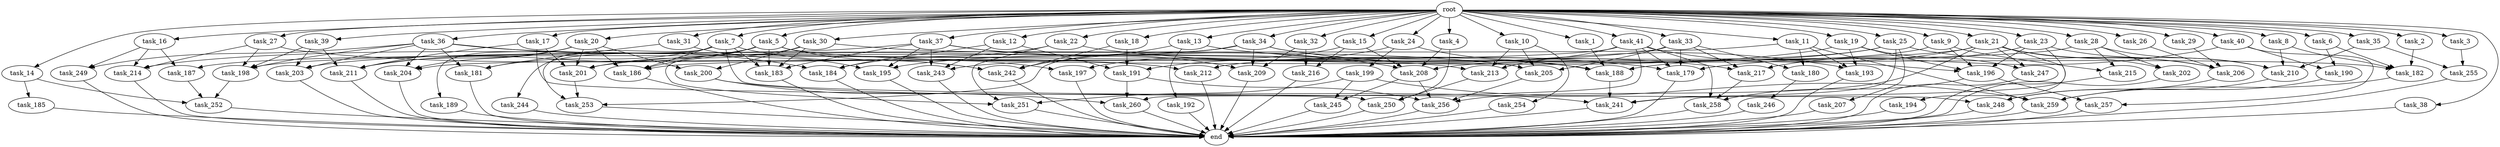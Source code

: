digraph G {
  task_8 [size="102.400000"];
  task_252 [size="32641751449.600002"];
  task_189 [size="7730941132.800000"];
  task_17 [size="102.400000"];
  task_204 [size="108233175859.200012"];
  task_242 [size="80745385164.800003"];
  task_35 [size="102.400000"];
  task_26 [size="102.400000"];
  task_15 [size="102.400000"];
  task_251 [size="80745385164.800003"];
  task_209 [size="185542587187.200012"];
  task_211 [size="78168404787.199997"];
  task_255 [size="140874927308.800018"];
  task_206 [size="213889371340.800018"];
  task_33 [size="102.400000"];
  task_186 [size="67860483276.800003"];
  task_205 [size="99643241267.200012"];
  task_241 [size="221620312473.600006"];
  task_13 [size="102.400000"];
  task_22 [size="102.400000"];
  task_208 [size="132284992716.800003"];
  task_5 [size="102.400000"];
  task_36 [size="102.400000"];
  task_200 [size="38654705664.000000"];
  task_201 [size="124554051584.000000"];
  task_6 [size="102.400000"];
  task_184 [size="197568495616.000000"];
  task_25 [size="102.400000"];
  task_30 [size="102.400000"];
  task_216 [size="127990025420.800003"];
  task_3 [size="102.400000"];
  task_179 [size="163208757248.000000"];
  task_187 [size="73014444032.000000"];
  task_188 [size="142592914227.200012"];
  task_254 [size="13743895347.200001"];
  task_183 [size="83322365542.400009"];
  task_193 [size="130567005798.400009"];
  task_41 [size="102.400000"];
  task_16 [size="102.400000"];
  task_191 [size="182965606809.600006"];
  task_260 [size="103938208563.200012"];
  task_214 [size="197568495616.000000"];
  task_27 [size="102.400000"];
  task_253 [size="171798691840.000000"];
  task_202 [size="24910810316.800003"];
  root [size="0.000000"];
  task_182 [size="118541097369.600006"];
  task_258 [size="48103633715.200005"];
  task_245 [size="85899345920.000000"];
  task_12 [size="102.400000"];
  task_21 [size="102.400000"];
  task_18 [size="102.400000"];
  task_180 [size="68719476736.000000"];
  task_31 [size="102.400000"];
  task_244 [size="30923764531.200001"];
  task_9 [size="102.400000"];
  task_192 [size="7730941132.800000"];
  task_28 [size="102.400000"];
  task_250 [size="179529632972.800018"];
  task_217 [size="182965606809.600006"];
  task_29 [size="102.400000"];
  task_185 [size="7730941132.800000"];
  task_34 [size="102.400000"];
  task_39 [size="102.400000"];
  task_10 [size="102.400000"];
  task_212 [size="97066260889.600006"];
  task_181 [size="155477816115.200012"];
  task_247 [size="34359738368.000000"];
  task_194 [size="3435973836.800000"];
  task_2 [size="102.400000"];
  end [size="0.000000"];
  task_215 [size="42949672960.000000"];
  task_7 [size="102.400000"];
  task_197 [size="49821620633.600006"];
  task_38 [size="102.400000"];
  task_213 [size="114246130073.600006"];
  task_14 [size="102.400000"];
  task_210 [size="170939698380.800018"];
  task_24 [size="102.400000"];
  task_198 [size="133143986176.000000"];
  task_195 [size="123695058124.800003"];
  task_243 [size="154618822656.000000"];
  task_257 [size="73014444032.000000"];
  task_19 [size="102.400000"];
  task_32 [size="102.400000"];
  task_196 [size="125413045043.200012"];
  task_4 [size="102.400000"];
  task_40 [size="102.400000"];
  task_207 [size="54975581388.800003"];
  task_259 [size="135720966553.600006"];
  task_23 [size="102.400000"];
  task_37 [size="102.400000"];
  task_256 [size="69578470195.199997"];
  task_1 [size="102.400000"];
  task_190 [size="155477816115.200012"];
  task_249 [size="139156940390.399994"];
  task_20 [size="102.400000"];
  task_246 [size="42090679500.800003"];
  task_203 [size="91053306675.200012"];
  task_199 [size="54975581388.800003"];
  task_11 [size="102.400000"];
  task_248 [size="55834574848.000000"];

  task_8 -> task_182 [size="209715200.000000"];
  task_8 -> task_210 [size="209715200.000000"];
  task_252 -> end [size="1.000000"];
  task_189 -> end [size="1.000000"];
  task_17 -> task_201 [size="536870912.000000"];
  task_17 -> task_250 [size="536870912.000000"];
  task_17 -> task_211 [size="536870912.000000"];
  task_204 -> end [size="1.000000"];
  task_242 -> end [size="1.000000"];
  task_35 -> task_255 [size="838860800.000000"];
  task_35 -> task_210 [size="838860800.000000"];
  task_26 -> task_206 [size="679477248.000000"];
  task_15 -> task_208 [size="411041792.000000"];
  task_15 -> task_197 [size="411041792.000000"];
  task_15 -> task_216 [size="411041792.000000"];
  task_251 -> end [size="1.000000"];
  task_209 -> end [size="1.000000"];
  task_211 -> end [size="1.000000"];
  task_255 -> end [size="1.000000"];
  task_206 -> task_248 [size="33554432.000000"];
  task_33 -> task_205 [size="536870912.000000"];
  task_33 -> task_180 [size="536870912.000000"];
  task_33 -> task_179 [size="536870912.000000"];
  task_33 -> task_243 [size="536870912.000000"];
  task_33 -> task_217 [size="536870912.000000"];
  task_186 -> end [size="1.000000"];
  task_205 -> task_256 [size="75497472.000000"];
  task_241 -> end [size="1.000000"];
  task_13 -> task_242 [size="75497472.000000"];
  task_13 -> task_179 [size="75497472.000000"];
  task_13 -> task_192 [size="75497472.000000"];
  task_22 -> task_188 [size="411041792.000000"];
  task_22 -> task_251 [size="411041792.000000"];
  task_22 -> task_184 [size="411041792.000000"];
  task_208 -> task_245 [size="536870912.000000"];
  task_208 -> task_256 [size="536870912.000000"];
  task_5 -> task_251 [size="75497472.000000"];
  task_5 -> task_182 [size="75497472.000000"];
  task_5 -> task_183 [size="75497472.000000"];
  task_5 -> task_197 [size="75497472.000000"];
  task_5 -> task_211 [size="75497472.000000"];
  task_5 -> task_186 [size="75497472.000000"];
  task_36 -> task_249 [size="679477248.000000"];
  task_36 -> task_203 [size="679477248.000000"];
  task_36 -> task_181 [size="679477248.000000"];
  task_36 -> task_184 [size="679477248.000000"];
  task_36 -> task_204 [size="679477248.000000"];
  task_36 -> task_198 [size="679477248.000000"];
  task_36 -> task_213 [size="679477248.000000"];
  task_200 -> task_260 [size="679477248.000000"];
  task_200 -> task_241 [size="679477248.000000"];
  task_201 -> task_253 [size="536870912.000000"];
  task_6 -> task_190 [size="838860800.000000"];
  task_6 -> task_182 [size="838860800.000000"];
  task_184 -> end [size="1.000000"];
  task_25 -> task_241 [size="536870912.000000"];
  task_25 -> task_207 [size="536870912.000000"];
  task_25 -> task_206 [size="536870912.000000"];
  task_25 -> task_195 [size="536870912.000000"];
  task_25 -> task_212 [size="536870912.000000"];
  task_30 -> task_201 [size="301989888.000000"];
  task_30 -> task_183 [size="301989888.000000"];
  task_30 -> task_205 [size="301989888.000000"];
  task_30 -> task_200 [size="301989888.000000"];
  task_216 -> end [size="1.000000"];
  task_3 -> task_255 [size="536870912.000000"];
  task_179 -> end [size="1.000000"];
  task_187 -> task_252 [size="33554432.000000"];
  task_188 -> task_241 [size="536870912.000000"];
  task_254 -> end [size="1.000000"];
  task_183 -> end [size="1.000000"];
  task_193 -> end [size="1.000000"];
  task_41 -> task_179 [size="301989888.000000"];
  task_41 -> task_258 [size="301989888.000000"];
  task_41 -> task_196 [size="301989888.000000"];
  task_41 -> task_260 [size="301989888.000000"];
  task_41 -> task_204 [size="301989888.000000"];
  task_41 -> task_213 [size="301989888.000000"];
  task_16 -> task_249 [size="679477248.000000"];
  task_16 -> task_214 [size="679477248.000000"];
  task_16 -> task_187 [size="679477248.000000"];
  task_191 -> task_260 [size="33554432.000000"];
  task_191 -> task_256 [size="33554432.000000"];
  task_260 -> end [size="1.000000"];
  task_214 -> end [size="1.000000"];
  task_27 -> task_198 [size="411041792.000000"];
  task_27 -> task_214 [size="411041792.000000"];
  task_27 -> task_212 [size="411041792.000000"];
  task_253 -> end [size="1.000000"];
  task_202 -> end [size="1.000000"];
  root -> task_8 [size="1.000000"];
  root -> task_14 [size="1.000000"];
  root -> task_24 [size="1.000000"];
  root -> task_13 [size="1.000000"];
  root -> task_33 [size="1.000000"];
  root -> task_12 [size="1.000000"];
  root -> task_21 [size="1.000000"];
  root -> task_18 [size="1.000000"];
  root -> task_22 [size="1.000000"];
  root -> task_31 [size="1.000000"];
  root -> task_9 [size="1.000000"];
  root -> task_5 [size="1.000000"];
  root -> task_36 [size="1.000000"];
  root -> task_32 [size="1.000000"];
  root -> task_26 [size="1.000000"];
  root -> task_15 [size="1.000000"];
  root -> task_6 [size="1.000000"];
  root -> task_4 [size="1.000000"];
  root -> task_25 [size="1.000000"];
  root -> task_40 [size="1.000000"];
  root -> task_30 [size="1.000000"];
  root -> task_34 [size="1.000000"];
  root -> task_3 [size="1.000000"];
  root -> task_19 [size="1.000000"];
  root -> task_10 [size="1.000000"];
  root -> task_23 [size="1.000000"];
  root -> task_37 [size="1.000000"];
  root -> task_39 [size="1.000000"];
  root -> task_1 [size="1.000000"];
  root -> task_11 [size="1.000000"];
  root -> task_17 [size="1.000000"];
  root -> task_2 [size="1.000000"];
  root -> task_41 [size="1.000000"];
  root -> task_29 [size="1.000000"];
  root -> task_20 [size="1.000000"];
  root -> task_35 [size="1.000000"];
  root -> task_7 [size="1.000000"];
  root -> task_27 [size="1.000000"];
  root -> task_38 [size="1.000000"];
  root -> task_28 [size="1.000000"];
  root -> task_16 [size="1.000000"];
  task_182 -> task_259 [size="209715200.000000"];
  task_258 -> end [size="1.000000"];
  task_245 -> end [size="1.000000"];
  task_12 -> task_191 [size="838860800.000000"];
  task_12 -> task_184 [size="838860800.000000"];
  task_12 -> task_243 [size="838860800.000000"];
  task_21 -> task_194 [size="33554432.000000"];
  task_21 -> task_202 [size="33554432.000000"];
  task_21 -> task_187 [size="33554432.000000"];
  task_21 -> task_188 [size="33554432.000000"];
  task_21 -> task_247 [size="33554432.000000"];
  task_21 -> task_256 [size="33554432.000000"];
  task_21 -> task_206 [size="33554432.000000"];
  task_18 -> task_191 [size="411041792.000000"];
  task_18 -> task_242 [size="411041792.000000"];
  task_180 -> task_246 [size="411041792.000000"];
  task_31 -> task_181 [size="536870912.000000"];
  task_31 -> task_195 [size="536870912.000000"];
  task_244 -> end [size="1.000000"];
  task_9 -> task_196 [size="209715200.000000"];
  task_9 -> task_215 [size="209715200.000000"];
  task_9 -> task_208 [size="209715200.000000"];
  task_192 -> end [size="1.000000"];
  task_28 -> task_202 [size="209715200.000000"];
  task_28 -> task_215 [size="209715200.000000"];
  task_28 -> task_186 [size="209715200.000000"];
  task_28 -> task_210 [size="209715200.000000"];
  task_250 -> end [size="1.000000"];
  task_217 -> task_258 [size="134217728.000000"];
  task_29 -> task_206 [size="838860800.000000"];
  task_185 -> end [size="1.000000"];
  task_34 -> task_209 [size="838860800.000000"];
  task_34 -> task_214 [size="838860800.000000"];
  task_34 -> task_253 [size="838860800.000000"];
  task_34 -> task_217 [size="838860800.000000"];
  task_34 -> task_193 [size="838860800.000000"];
  task_39 -> task_198 [size="75497472.000000"];
  task_39 -> task_211 [size="75497472.000000"];
  task_39 -> task_203 [size="75497472.000000"];
  task_10 -> task_205 [size="134217728.000000"];
  task_10 -> task_213 [size="134217728.000000"];
  task_10 -> task_254 [size="134217728.000000"];
  task_212 -> end [size="1.000000"];
  task_181 -> end [size="1.000000"];
  task_247 -> end [size="1.000000"];
  task_194 -> end [size="1.000000"];
  task_2 -> task_182 [size="33554432.000000"];
  task_215 -> end [size="1.000000"];
  task_7 -> task_242 [size="301989888.000000"];
  task_7 -> task_186 [size="301989888.000000"];
  task_7 -> task_183 [size="301989888.000000"];
  task_7 -> task_181 [size="301989888.000000"];
  task_7 -> task_244 [size="301989888.000000"];
  task_7 -> task_253 [size="301989888.000000"];
  task_7 -> task_248 [size="301989888.000000"];
  task_197 -> end [size="1.000000"];
  task_38 -> end [size="1.000000"];
  task_213 -> task_250 [size="679477248.000000"];
  task_14 -> task_185 [size="75497472.000000"];
  task_14 -> task_252 [size="75497472.000000"];
  task_210 -> task_248 [size="209715200.000000"];
  task_24 -> task_188 [size="536870912.000000"];
  task_24 -> task_191 [size="536870912.000000"];
  task_24 -> task_199 [size="536870912.000000"];
  task_198 -> task_252 [size="209715200.000000"];
  task_195 -> end [size="1.000000"];
  task_243 -> end [size="1.000000"];
  task_257 -> end [size="1.000000"];
  task_19 -> task_196 [size="301989888.000000"];
  task_19 -> task_193 [size="301989888.000000"];
  task_19 -> task_247 [size="301989888.000000"];
  task_19 -> task_201 [size="301989888.000000"];
  task_32 -> task_216 [size="838860800.000000"];
  task_32 -> task_209 [size="838860800.000000"];
  task_196 -> task_257 [size="33554432.000000"];
  task_196 -> task_258 [size="33554432.000000"];
  task_4 -> task_208 [size="536870912.000000"];
  task_4 -> task_250 [size="536870912.000000"];
  task_40 -> task_190 [size="679477248.000000"];
  task_40 -> task_257 [size="679477248.000000"];
  task_40 -> task_179 [size="679477248.000000"];
  task_207 -> end [size="1.000000"];
  task_259 -> end [size="1.000000"];
  task_23 -> task_196 [size="411041792.000000"];
  task_23 -> task_241 [size="411041792.000000"];
  task_23 -> task_217 [size="411041792.000000"];
  task_23 -> task_210 [size="411041792.000000"];
  task_37 -> task_208 [size="134217728.000000"];
  task_37 -> task_183 [size="134217728.000000"];
  task_37 -> task_209 [size="134217728.000000"];
  task_37 -> task_203 [size="134217728.000000"];
  task_37 -> task_195 [size="134217728.000000"];
  task_37 -> task_243 [size="134217728.000000"];
  task_256 -> end [size="1.000000"];
  task_1 -> task_188 [size="411041792.000000"];
  task_190 -> task_259 [size="679477248.000000"];
  task_249 -> end [size="1.000000"];
  task_20 -> task_189 [size="75497472.000000"];
  task_20 -> task_186 [size="75497472.000000"];
  task_20 -> task_200 [size="75497472.000000"];
  task_20 -> task_201 [size="75497472.000000"];
  task_20 -> task_204 [size="75497472.000000"];
  task_20 -> task_211 [size="75497472.000000"];
  task_246 -> end [size="1.000000"];
  task_203 -> end [size="1.000000"];
  task_199 -> task_245 [size="301989888.000000"];
  task_199 -> task_251 [size="301989888.000000"];
  task_199 -> task_259 [size="301989888.000000"];
  task_11 -> task_198 [size="134217728.000000"];
  task_11 -> task_180 [size="134217728.000000"];
  task_11 -> task_259 [size="134217728.000000"];
  task_11 -> task_193 [size="134217728.000000"];
  task_248 -> end [size="1.000000"];
}
